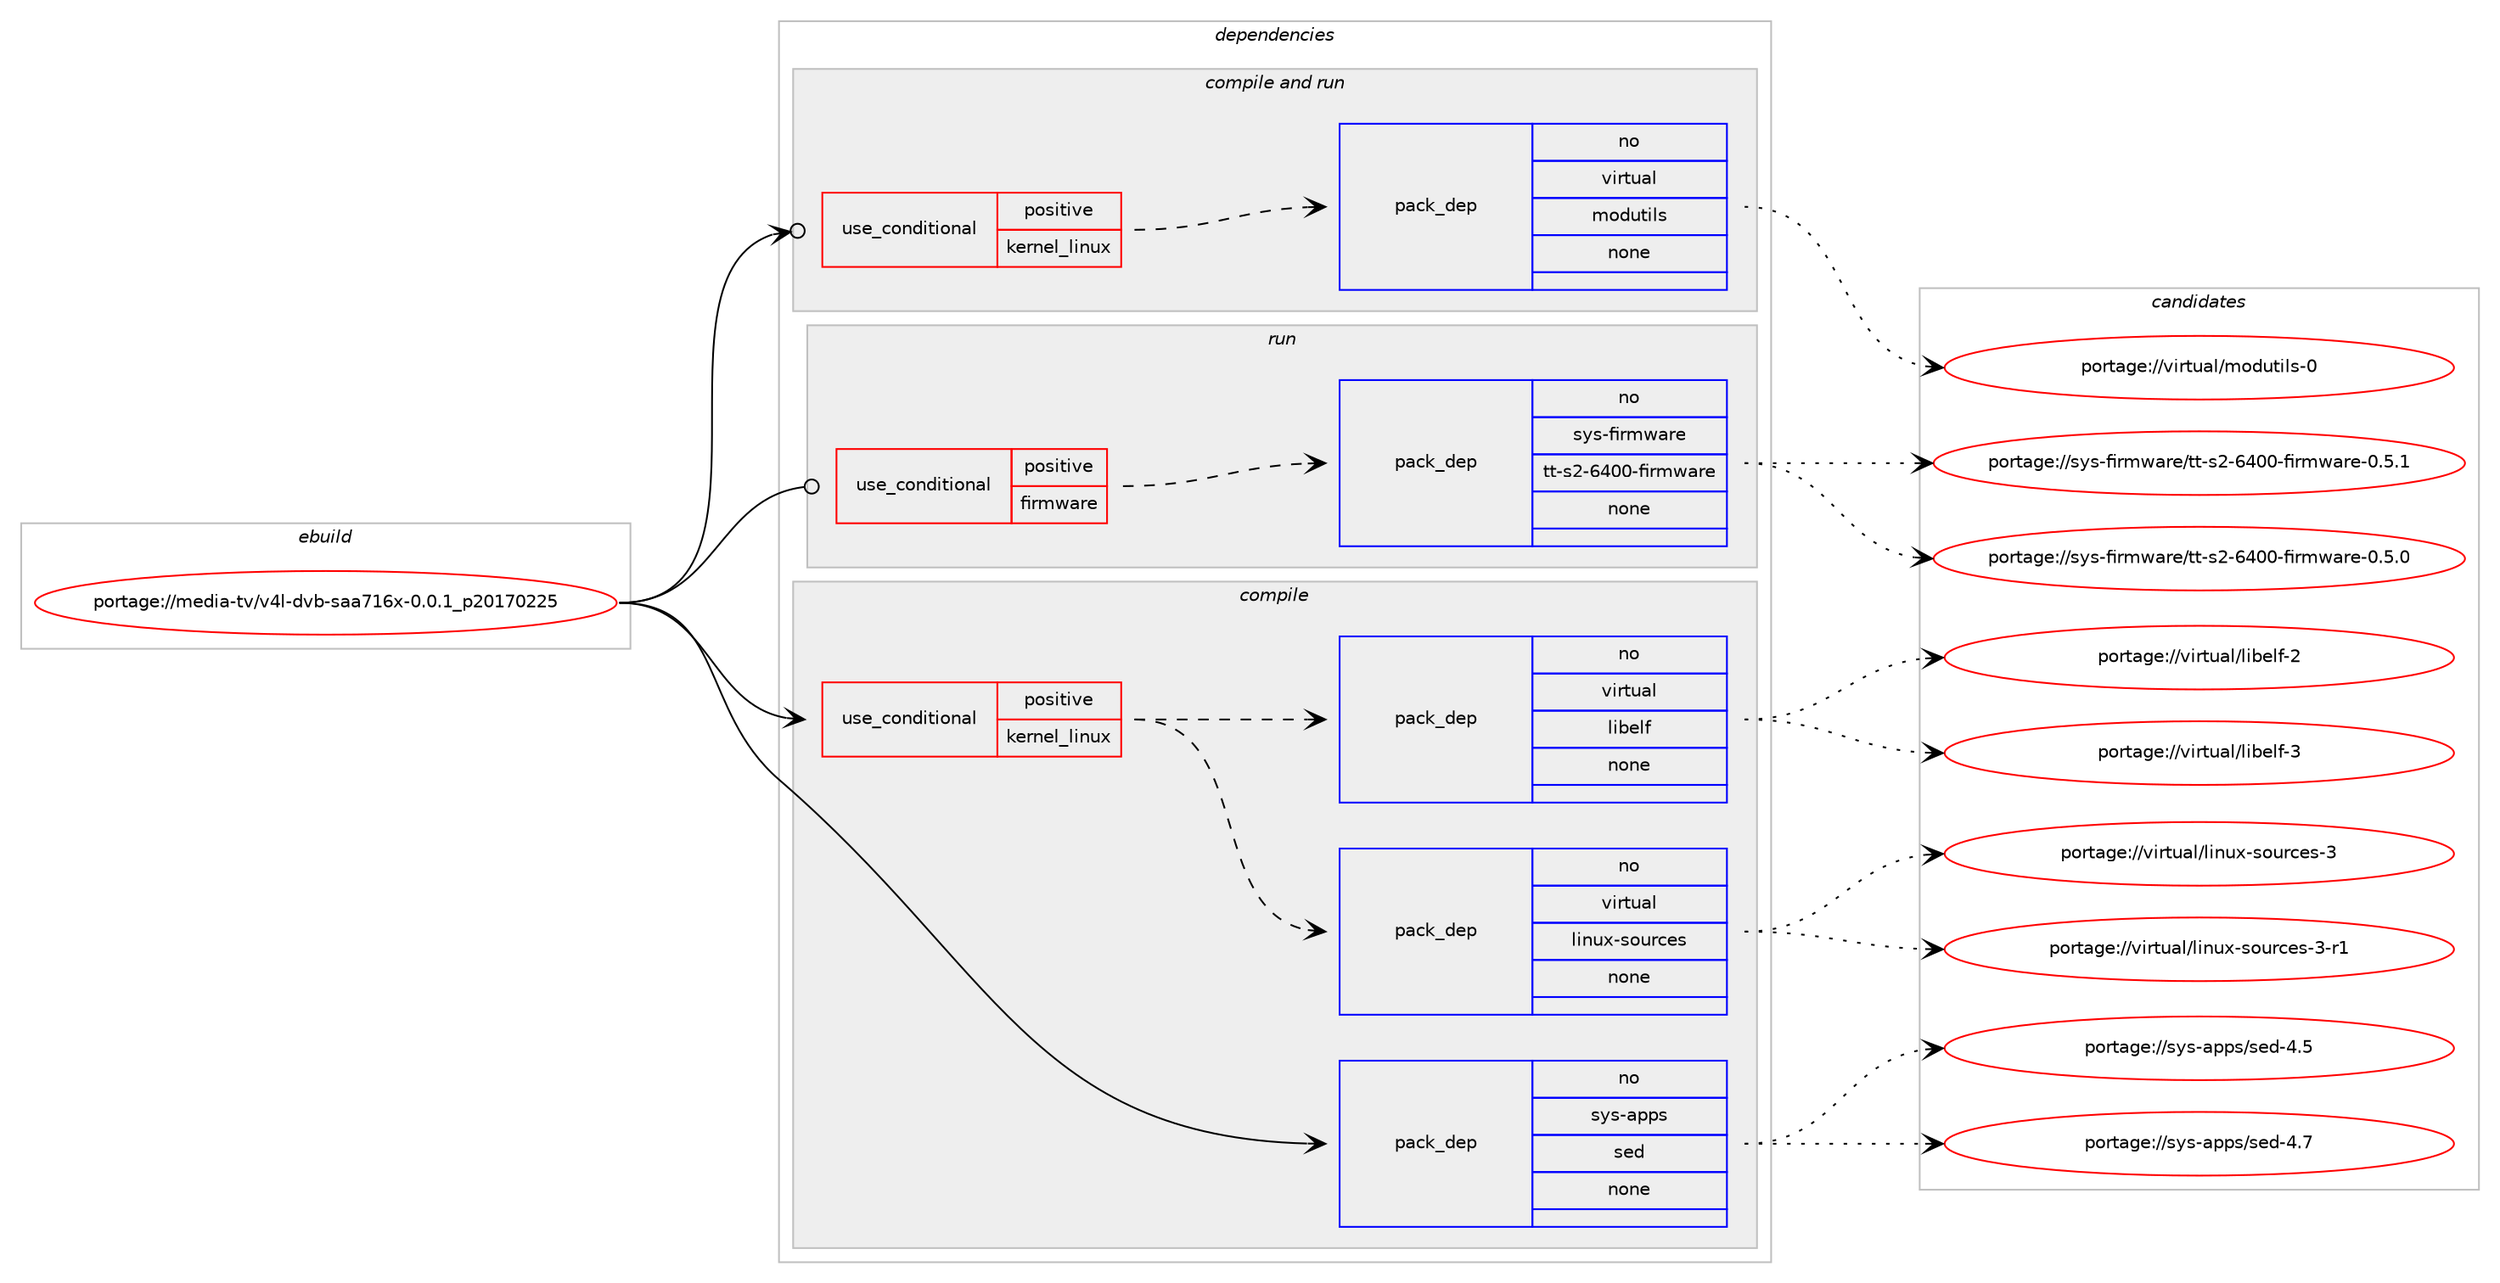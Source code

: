 digraph prolog {

# *************
# Graph options
# *************

newrank=true;
concentrate=true;
compound=true;
graph [rankdir=LR,fontname=Helvetica,fontsize=10,ranksep=1.5];#, ranksep=2.5, nodesep=0.2];
edge  [arrowhead=vee];
node  [fontname=Helvetica,fontsize=10];

# **********
# The ebuild
# **********

subgraph cluster_leftcol {
color=gray;
rank=same;
label=<<i>ebuild</i>>;
id [label="portage://media-tv/v4l-dvb-saa716x-0.0.1_p20170225", color=red, width=4, href="../media-tv/v4l-dvb-saa716x-0.0.1_p20170225.svg"];
}

# ****************
# The dependencies
# ****************

subgraph cluster_midcol {
color=gray;
label=<<i>dependencies</i>>;
subgraph cluster_compile {
fillcolor="#eeeeee";
style=filled;
label=<<i>compile</i>>;
subgraph cond84110 {
dependency338382 [label=<<TABLE BORDER="0" CELLBORDER="1" CELLSPACING="0" CELLPADDING="4"><TR><TD ROWSPAN="3" CELLPADDING="10">use_conditional</TD></TR><TR><TD>positive</TD></TR><TR><TD>kernel_linux</TD></TR></TABLE>>, shape=none, color=red];
subgraph pack248719 {
dependency338383 [label=<<TABLE BORDER="0" CELLBORDER="1" CELLSPACING="0" CELLPADDING="4" WIDTH="220"><TR><TD ROWSPAN="6" CELLPADDING="30">pack_dep</TD></TR><TR><TD WIDTH="110">no</TD></TR><TR><TD>virtual</TD></TR><TR><TD>linux-sources</TD></TR><TR><TD>none</TD></TR><TR><TD></TD></TR></TABLE>>, shape=none, color=blue];
}
dependency338382:e -> dependency338383:w [weight=20,style="dashed",arrowhead="vee"];
subgraph pack248720 {
dependency338384 [label=<<TABLE BORDER="0" CELLBORDER="1" CELLSPACING="0" CELLPADDING="4" WIDTH="220"><TR><TD ROWSPAN="6" CELLPADDING="30">pack_dep</TD></TR><TR><TD WIDTH="110">no</TD></TR><TR><TD>virtual</TD></TR><TR><TD>libelf</TD></TR><TR><TD>none</TD></TR><TR><TD></TD></TR></TABLE>>, shape=none, color=blue];
}
dependency338382:e -> dependency338384:w [weight=20,style="dashed",arrowhead="vee"];
}
id:e -> dependency338382:w [weight=20,style="solid",arrowhead="vee"];
subgraph pack248721 {
dependency338385 [label=<<TABLE BORDER="0" CELLBORDER="1" CELLSPACING="0" CELLPADDING="4" WIDTH="220"><TR><TD ROWSPAN="6" CELLPADDING="30">pack_dep</TD></TR><TR><TD WIDTH="110">no</TD></TR><TR><TD>sys-apps</TD></TR><TR><TD>sed</TD></TR><TR><TD>none</TD></TR><TR><TD></TD></TR></TABLE>>, shape=none, color=blue];
}
id:e -> dependency338385:w [weight=20,style="solid",arrowhead="vee"];
}
subgraph cluster_compileandrun {
fillcolor="#eeeeee";
style=filled;
label=<<i>compile and run</i>>;
subgraph cond84111 {
dependency338386 [label=<<TABLE BORDER="0" CELLBORDER="1" CELLSPACING="0" CELLPADDING="4"><TR><TD ROWSPAN="3" CELLPADDING="10">use_conditional</TD></TR><TR><TD>positive</TD></TR><TR><TD>kernel_linux</TD></TR></TABLE>>, shape=none, color=red];
subgraph pack248722 {
dependency338387 [label=<<TABLE BORDER="0" CELLBORDER="1" CELLSPACING="0" CELLPADDING="4" WIDTH="220"><TR><TD ROWSPAN="6" CELLPADDING="30">pack_dep</TD></TR><TR><TD WIDTH="110">no</TD></TR><TR><TD>virtual</TD></TR><TR><TD>modutils</TD></TR><TR><TD>none</TD></TR><TR><TD></TD></TR></TABLE>>, shape=none, color=blue];
}
dependency338386:e -> dependency338387:w [weight=20,style="dashed",arrowhead="vee"];
}
id:e -> dependency338386:w [weight=20,style="solid",arrowhead="odotvee"];
}
subgraph cluster_run {
fillcolor="#eeeeee";
style=filled;
label=<<i>run</i>>;
subgraph cond84112 {
dependency338388 [label=<<TABLE BORDER="0" CELLBORDER="1" CELLSPACING="0" CELLPADDING="4"><TR><TD ROWSPAN="3" CELLPADDING="10">use_conditional</TD></TR><TR><TD>positive</TD></TR><TR><TD>firmware</TD></TR></TABLE>>, shape=none, color=red];
subgraph pack248723 {
dependency338389 [label=<<TABLE BORDER="0" CELLBORDER="1" CELLSPACING="0" CELLPADDING="4" WIDTH="220"><TR><TD ROWSPAN="6" CELLPADDING="30">pack_dep</TD></TR><TR><TD WIDTH="110">no</TD></TR><TR><TD>sys-firmware</TD></TR><TR><TD>tt-s2-6400-firmware</TD></TR><TR><TD>none</TD></TR><TR><TD></TD></TR></TABLE>>, shape=none, color=blue];
}
dependency338388:e -> dependency338389:w [weight=20,style="dashed",arrowhead="vee"];
}
id:e -> dependency338388:w [weight=20,style="solid",arrowhead="odot"];
}
}

# **************
# The candidates
# **************

subgraph cluster_choices {
rank=same;
color=gray;
label=<<i>candidates</i>>;

subgraph choice248719 {
color=black;
nodesep=1;
choiceportage118105114116117971084710810511011712045115111117114991011154551 [label="portage://virtual/linux-sources-3", color=red, width=4,href="../virtual/linux-sources-3.svg"];
choiceportage1181051141161179710847108105110117120451151111171149910111545514511449 [label="portage://virtual/linux-sources-3-r1", color=red, width=4,href="../virtual/linux-sources-3-r1.svg"];
dependency338383:e -> choiceportage118105114116117971084710810511011712045115111117114991011154551:w [style=dotted,weight="100"];
dependency338383:e -> choiceportage1181051141161179710847108105110117120451151111171149910111545514511449:w [style=dotted,weight="100"];
}
subgraph choice248720 {
color=black;
nodesep=1;
choiceportage1181051141161179710847108105981011081024550 [label="portage://virtual/libelf-2", color=red, width=4,href="../virtual/libelf-2.svg"];
choiceportage1181051141161179710847108105981011081024551 [label="portage://virtual/libelf-3", color=red, width=4,href="../virtual/libelf-3.svg"];
dependency338384:e -> choiceportage1181051141161179710847108105981011081024550:w [style=dotted,weight="100"];
dependency338384:e -> choiceportage1181051141161179710847108105981011081024551:w [style=dotted,weight="100"];
}
subgraph choice248721 {
color=black;
nodesep=1;
choiceportage11512111545971121121154711510110045524653 [label="portage://sys-apps/sed-4.5", color=red, width=4,href="../sys-apps/sed-4.5.svg"];
choiceportage11512111545971121121154711510110045524655 [label="portage://sys-apps/sed-4.7", color=red, width=4,href="../sys-apps/sed-4.7.svg"];
dependency338385:e -> choiceportage11512111545971121121154711510110045524653:w [style=dotted,weight="100"];
dependency338385:e -> choiceportage11512111545971121121154711510110045524655:w [style=dotted,weight="100"];
}
subgraph choice248722 {
color=black;
nodesep=1;
choiceportage11810511411611797108471091111001171161051081154548 [label="portage://virtual/modutils-0", color=red, width=4,href="../virtual/modutils-0.svg"];
dependency338387:e -> choiceportage11810511411611797108471091111001171161051081154548:w [style=dotted,weight="100"];
}
subgraph choice248723 {
color=black;
nodesep=1;
choiceportage115121115451021051141091199711410147116116451155045545248484510210511410911997114101454846534648 [label="portage://sys-firmware/tt-s2-6400-firmware-0.5.0", color=red, width=4,href="../sys-firmware/tt-s2-6400-firmware-0.5.0.svg"];
choiceportage115121115451021051141091199711410147116116451155045545248484510210511410911997114101454846534649 [label="portage://sys-firmware/tt-s2-6400-firmware-0.5.1", color=red, width=4,href="../sys-firmware/tt-s2-6400-firmware-0.5.1.svg"];
dependency338389:e -> choiceportage115121115451021051141091199711410147116116451155045545248484510210511410911997114101454846534648:w [style=dotted,weight="100"];
dependency338389:e -> choiceportage115121115451021051141091199711410147116116451155045545248484510210511410911997114101454846534649:w [style=dotted,weight="100"];
}
}

}

